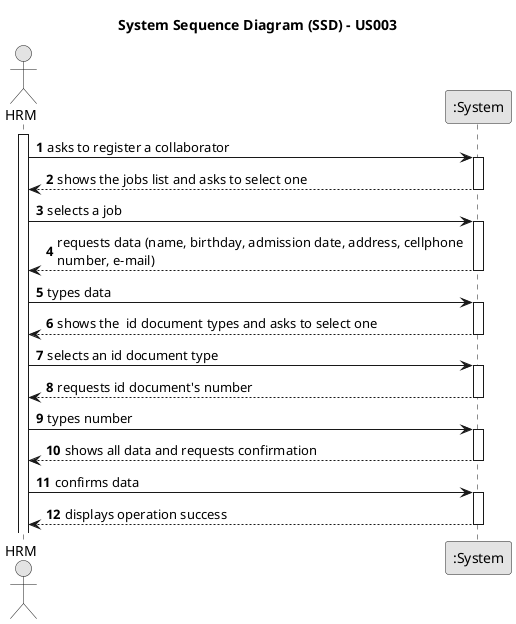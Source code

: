 @startuml
skinparam monochrome true
skinparam packageStyle rectangle
skinparam shadowing false

title System Sequence Diagram (SSD) - US003

autonumber

actor "HRM" as Employee
participant ":System" as System

activate Employee

    Employee -> System : asks to register a collaborator
    activate System

        System --> Employee : shows the jobs list and asks to select one
    deactivate System

    Employee -> System : selects a job
    activate System

    System --> Employee : requests data (name, birthday, admission date, address, cellphone \nnumber, e-mail)
    deactivate System

    Employee -> System : types data
    activate System

        System --> Employee : shows the  id document types and asks to select one
    deactivate System

    Employee -> System : selects an id document type
        activate System

            System --> Employee : requests id document's number
        deactivate System

    Employee -> System : types number
        activate System

            System --> Employee : shows all data and requests confirmation
        deactivate System

    Employee -> System : confirms data
    activate System

    System --> Employee : displays operation success
    deactivate System

@enduml